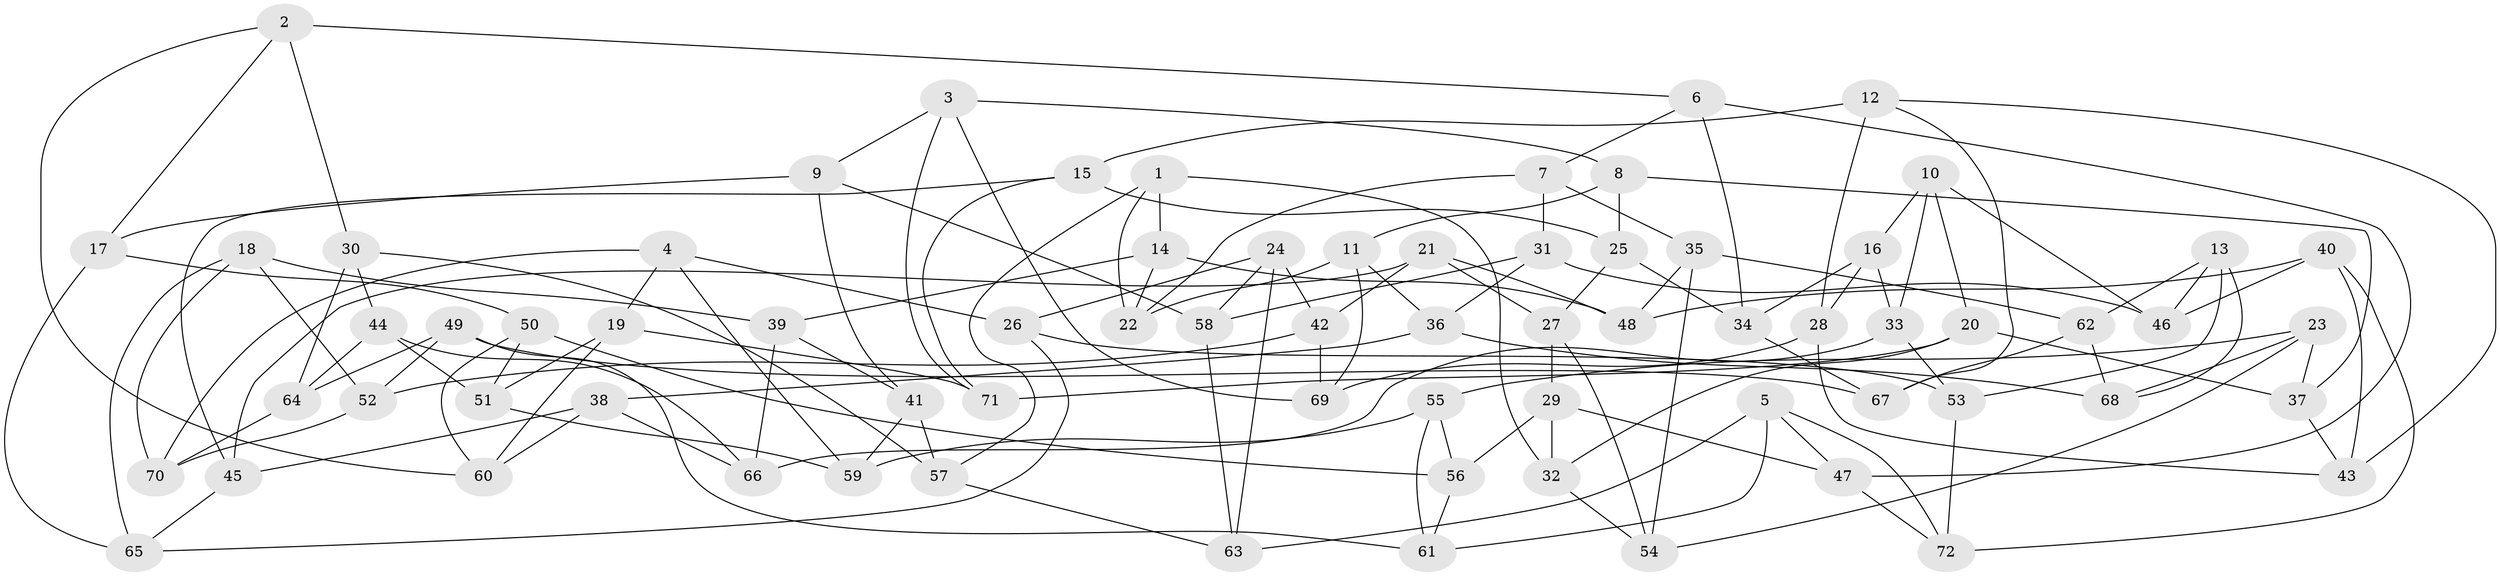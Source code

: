 // coarse degree distribution, {5: 0.19047619047619047, 4: 0.2857142857142857, 6: 0.5238095238095238}
// Generated by graph-tools (version 1.1) at 2025/52/02/27/25 19:52:34]
// undirected, 72 vertices, 144 edges
graph export_dot {
graph [start="1"]
  node [color=gray90,style=filled];
  1;
  2;
  3;
  4;
  5;
  6;
  7;
  8;
  9;
  10;
  11;
  12;
  13;
  14;
  15;
  16;
  17;
  18;
  19;
  20;
  21;
  22;
  23;
  24;
  25;
  26;
  27;
  28;
  29;
  30;
  31;
  32;
  33;
  34;
  35;
  36;
  37;
  38;
  39;
  40;
  41;
  42;
  43;
  44;
  45;
  46;
  47;
  48;
  49;
  50;
  51;
  52;
  53;
  54;
  55;
  56;
  57;
  58;
  59;
  60;
  61;
  62;
  63;
  64;
  65;
  66;
  67;
  68;
  69;
  70;
  71;
  72;
  1 -- 14;
  1 -- 57;
  1 -- 32;
  1 -- 22;
  2 -- 17;
  2 -- 6;
  2 -- 30;
  2 -- 60;
  3 -- 71;
  3 -- 9;
  3 -- 8;
  3 -- 69;
  4 -- 26;
  4 -- 19;
  4 -- 59;
  4 -- 70;
  5 -- 47;
  5 -- 61;
  5 -- 72;
  5 -- 63;
  6 -- 47;
  6 -- 7;
  6 -- 34;
  7 -- 35;
  7 -- 31;
  7 -- 22;
  8 -- 37;
  8 -- 25;
  8 -- 11;
  9 -- 58;
  9 -- 17;
  9 -- 41;
  10 -- 33;
  10 -- 46;
  10 -- 16;
  10 -- 20;
  11 -- 22;
  11 -- 69;
  11 -- 36;
  12 -- 67;
  12 -- 43;
  12 -- 15;
  12 -- 28;
  13 -- 68;
  13 -- 46;
  13 -- 53;
  13 -- 62;
  14 -- 39;
  14 -- 48;
  14 -- 22;
  15 -- 25;
  15 -- 45;
  15 -- 71;
  16 -- 33;
  16 -- 28;
  16 -- 34;
  17 -- 65;
  17 -- 50;
  18 -- 65;
  18 -- 39;
  18 -- 52;
  18 -- 70;
  19 -- 71;
  19 -- 60;
  19 -- 51;
  20 -- 37;
  20 -- 71;
  20 -- 32;
  21 -- 27;
  21 -- 48;
  21 -- 42;
  21 -- 45;
  23 -- 68;
  23 -- 54;
  23 -- 37;
  23 -- 55;
  24 -- 58;
  24 -- 63;
  24 -- 42;
  24 -- 26;
  25 -- 27;
  25 -- 34;
  26 -- 53;
  26 -- 65;
  27 -- 29;
  27 -- 54;
  28 -- 43;
  28 -- 69;
  29 -- 32;
  29 -- 56;
  29 -- 47;
  30 -- 57;
  30 -- 64;
  30 -- 44;
  31 -- 36;
  31 -- 46;
  31 -- 58;
  32 -- 54;
  33 -- 66;
  33 -- 53;
  34 -- 67;
  35 -- 54;
  35 -- 48;
  35 -- 62;
  36 -- 38;
  36 -- 68;
  37 -- 43;
  38 -- 60;
  38 -- 45;
  38 -- 66;
  39 -- 66;
  39 -- 41;
  40 -- 46;
  40 -- 72;
  40 -- 48;
  40 -- 43;
  41 -- 57;
  41 -- 59;
  42 -- 69;
  42 -- 52;
  44 -- 51;
  44 -- 66;
  44 -- 64;
  45 -- 65;
  47 -- 72;
  49 -- 61;
  49 -- 67;
  49 -- 64;
  49 -- 52;
  50 -- 56;
  50 -- 51;
  50 -- 60;
  51 -- 59;
  52 -- 70;
  53 -- 72;
  55 -- 59;
  55 -- 61;
  55 -- 56;
  56 -- 61;
  57 -- 63;
  58 -- 63;
  62 -- 68;
  62 -- 67;
  64 -- 70;
}
